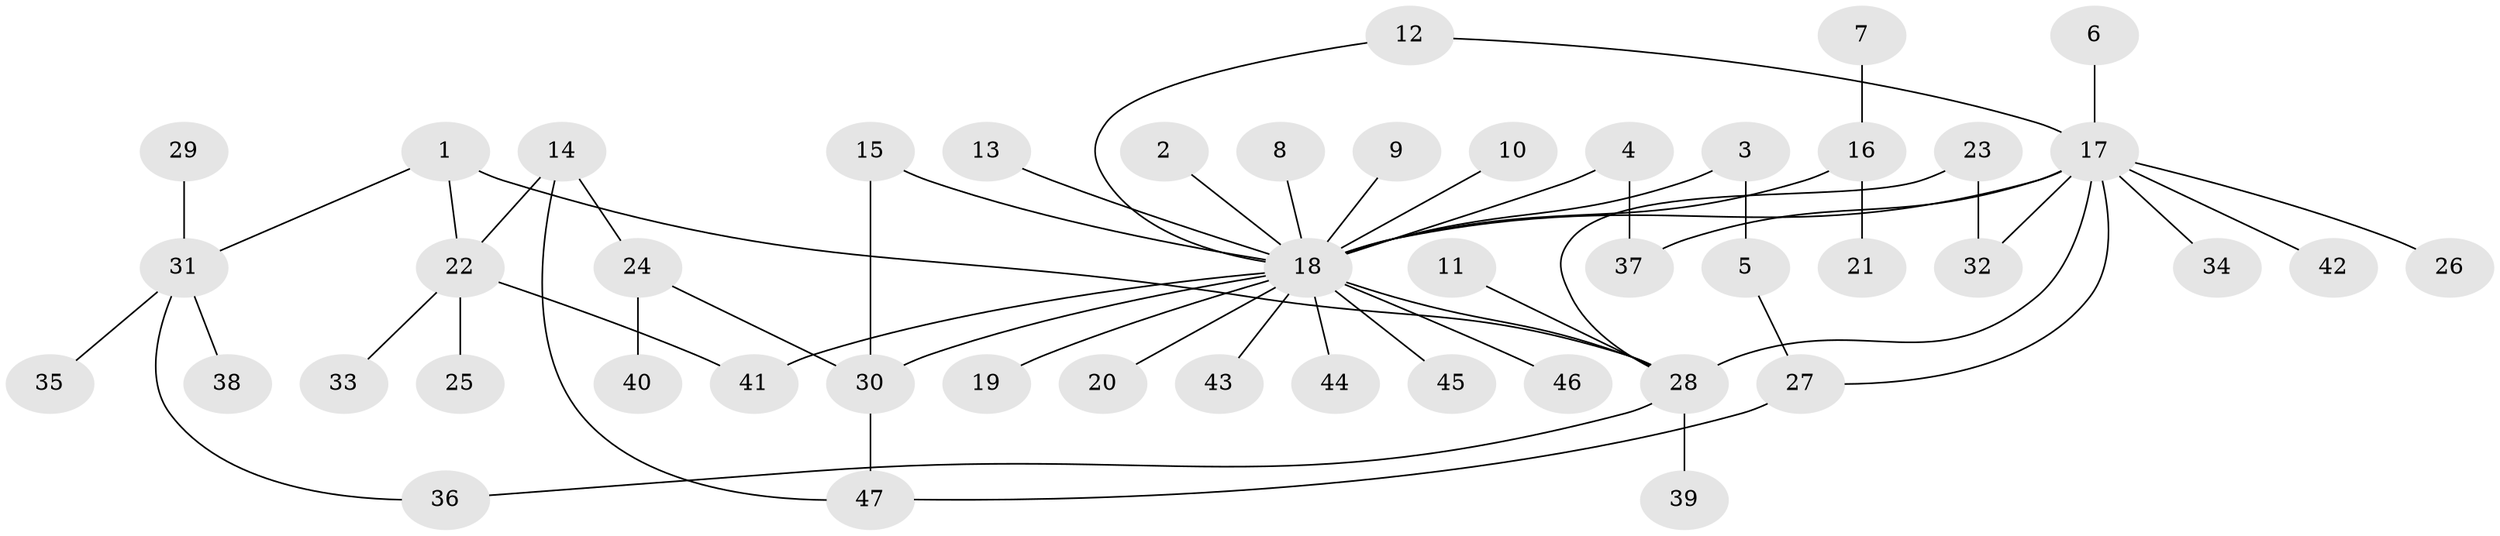// original degree distribution, {27: 0.012987012987012988, 12: 0.012987012987012988, 9: 0.012987012987012988, 3: 0.11688311688311688, 5: 0.03896103896103896, 4: 0.03896103896103896, 2: 0.16883116883116883, 1: 0.5714285714285714, 7: 0.025974025974025976}
// Generated by graph-tools (version 1.1) at 2025/36/03/04/25 23:36:58]
// undirected, 47 vertices, 57 edges
graph export_dot {
  node [color=gray90,style=filled];
  1;
  2;
  3;
  4;
  5;
  6;
  7;
  8;
  9;
  10;
  11;
  12;
  13;
  14;
  15;
  16;
  17;
  18;
  19;
  20;
  21;
  22;
  23;
  24;
  25;
  26;
  27;
  28;
  29;
  30;
  31;
  32;
  33;
  34;
  35;
  36;
  37;
  38;
  39;
  40;
  41;
  42;
  43;
  44;
  45;
  46;
  47;
  1 -- 22 [weight=1.0];
  1 -- 28 [weight=1.0];
  1 -- 31 [weight=1.0];
  2 -- 18 [weight=1.0];
  3 -- 5 [weight=1.0];
  3 -- 18 [weight=1.0];
  4 -- 18 [weight=1.0];
  4 -- 37 [weight=1.0];
  5 -- 27 [weight=1.0];
  6 -- 17 [weight=1.0];
  7 -- 16 [weight=1.0];
  8 -- 18 [weight=1.0];
  9 -- 18 [weight=1.0];
  10 -- 18 [weight=1.0];
  11 -- 28 [weight=1.0];
  12 -- 17 [weight=1.0];
  12 -- 18 [weight=1.0];
  13 -- 18 [weight=1.0];
  14 -- 22 [weight=1.0];
  14 -- 24 [weight=1.0];
  14 -- 47 [weight=1.0];
  15 -- 18 [weight=1.0];
  15 -- 30 [weight=1.0];
  16 -- 18 [weight=1.0];
  16 -- 21 [weight=1.0];
  17 -- 18 [weight=1.0];
  17 -- 26 [weight=1.0];
  17 -- 27 [weight=1.0];
  17 -- 28 [weight=1.0];
  17 -- 32 [weight=1.0];
  17 -- 34 [weight=1.0];
  17 -- 37 [weight=1.0];
  17 -- 42 [weight=1.0];
  18 -- 19 [weight=1.0];
  18 -- 20 [weight=1.0];
  18 -- 28 [weight=1.0];
  18 -- 30 [weight=1.0];
  18 -- 41 [weight=1.0];
  18 -- 43 [weight=1.0];
  18 -- 44 [weight=1.0];
  18 -- 45 [weight=1.0];
  18 -- 46 [weight=1.0];
  22 -- 25 [weight=1.0];
  22 -- 33 [weight=1.0];
  22 -- 41 [weight=1.0];
  23 -- 28 [weight=1.0];
  23 -- 32 [weight=1.0];
  24 -- 30 [weight=1.0];
  24 -- 40 [weight=1.0];
  27 -- 47 [weight=1.0];
  28 -- 36 [weight=1.0];
  28 -- 39 [weight=1.0];
  29 -- 31 [weight=1.0];
  30 -- 47 [weight=1.0];
  31 -- 35 [weight=1.0];
  31 -- 36 [weight=1.0];
  31 -- 38 [weight=1.0];
}
